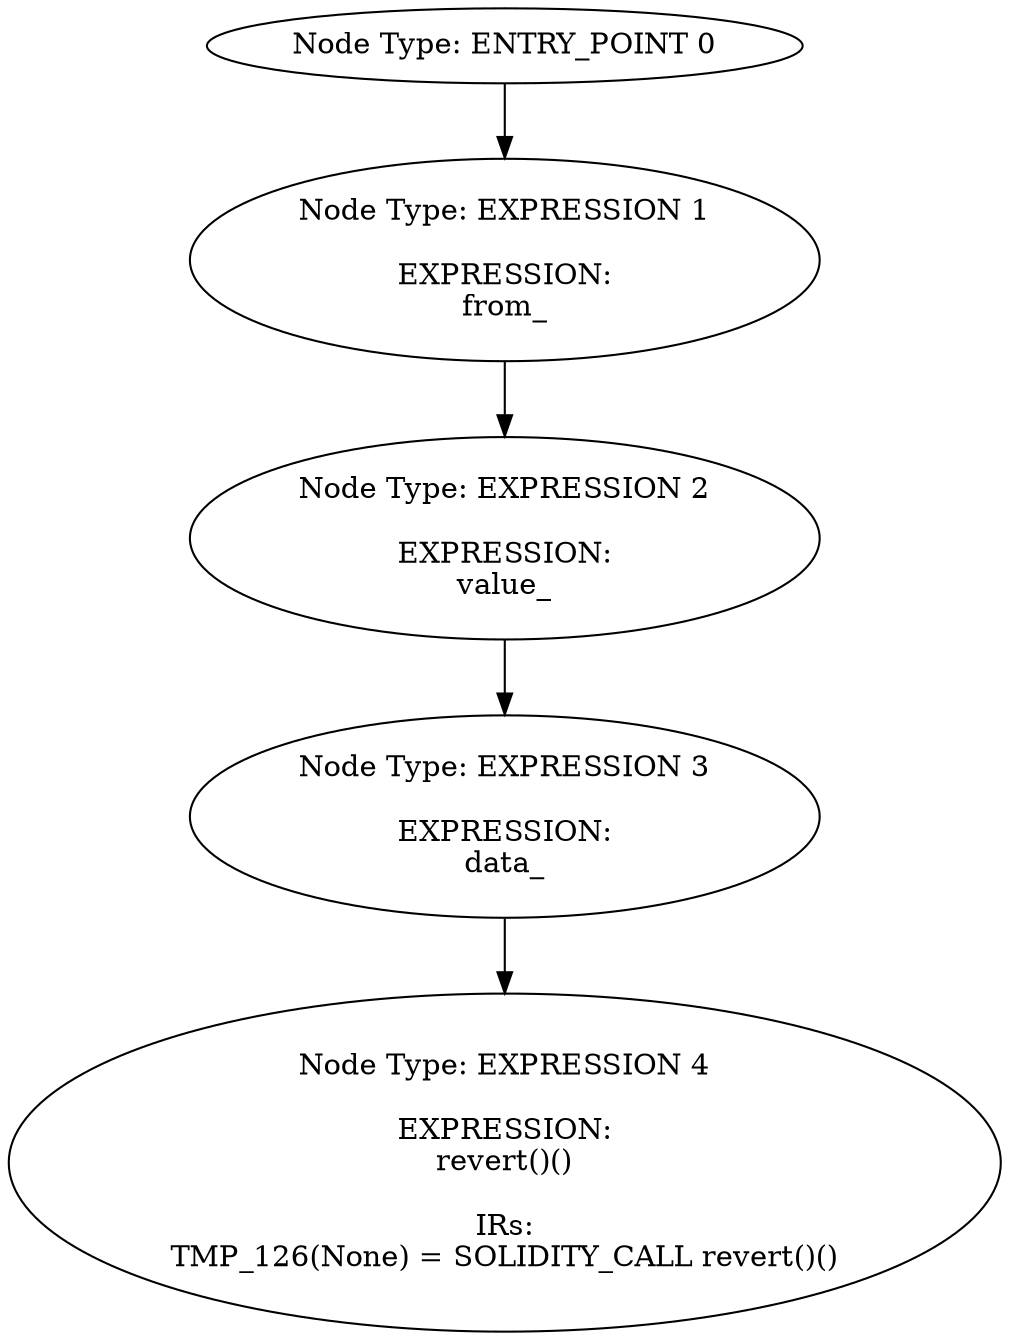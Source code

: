 digraph{
0[label="Node Type: ENTRY_POINT 0
"];
0->1;
1[label="Node Type: EXPRESSION 1

EXPRESSION:
from_
"];
1->2;
2[label="Node Type: EXPRESSION 2

EXPRESSION:
value_
"];
2->3;
3[label="Node Type: EXPRESSION 3

EXPRESSION:
data_
"];
3->4;
4[label="Node Type: EXPRESSION 4

EXPRESSION:
revert()()

IRs:
TMP_126(None) = SOLIDITY_CALL revert()()"];
}
